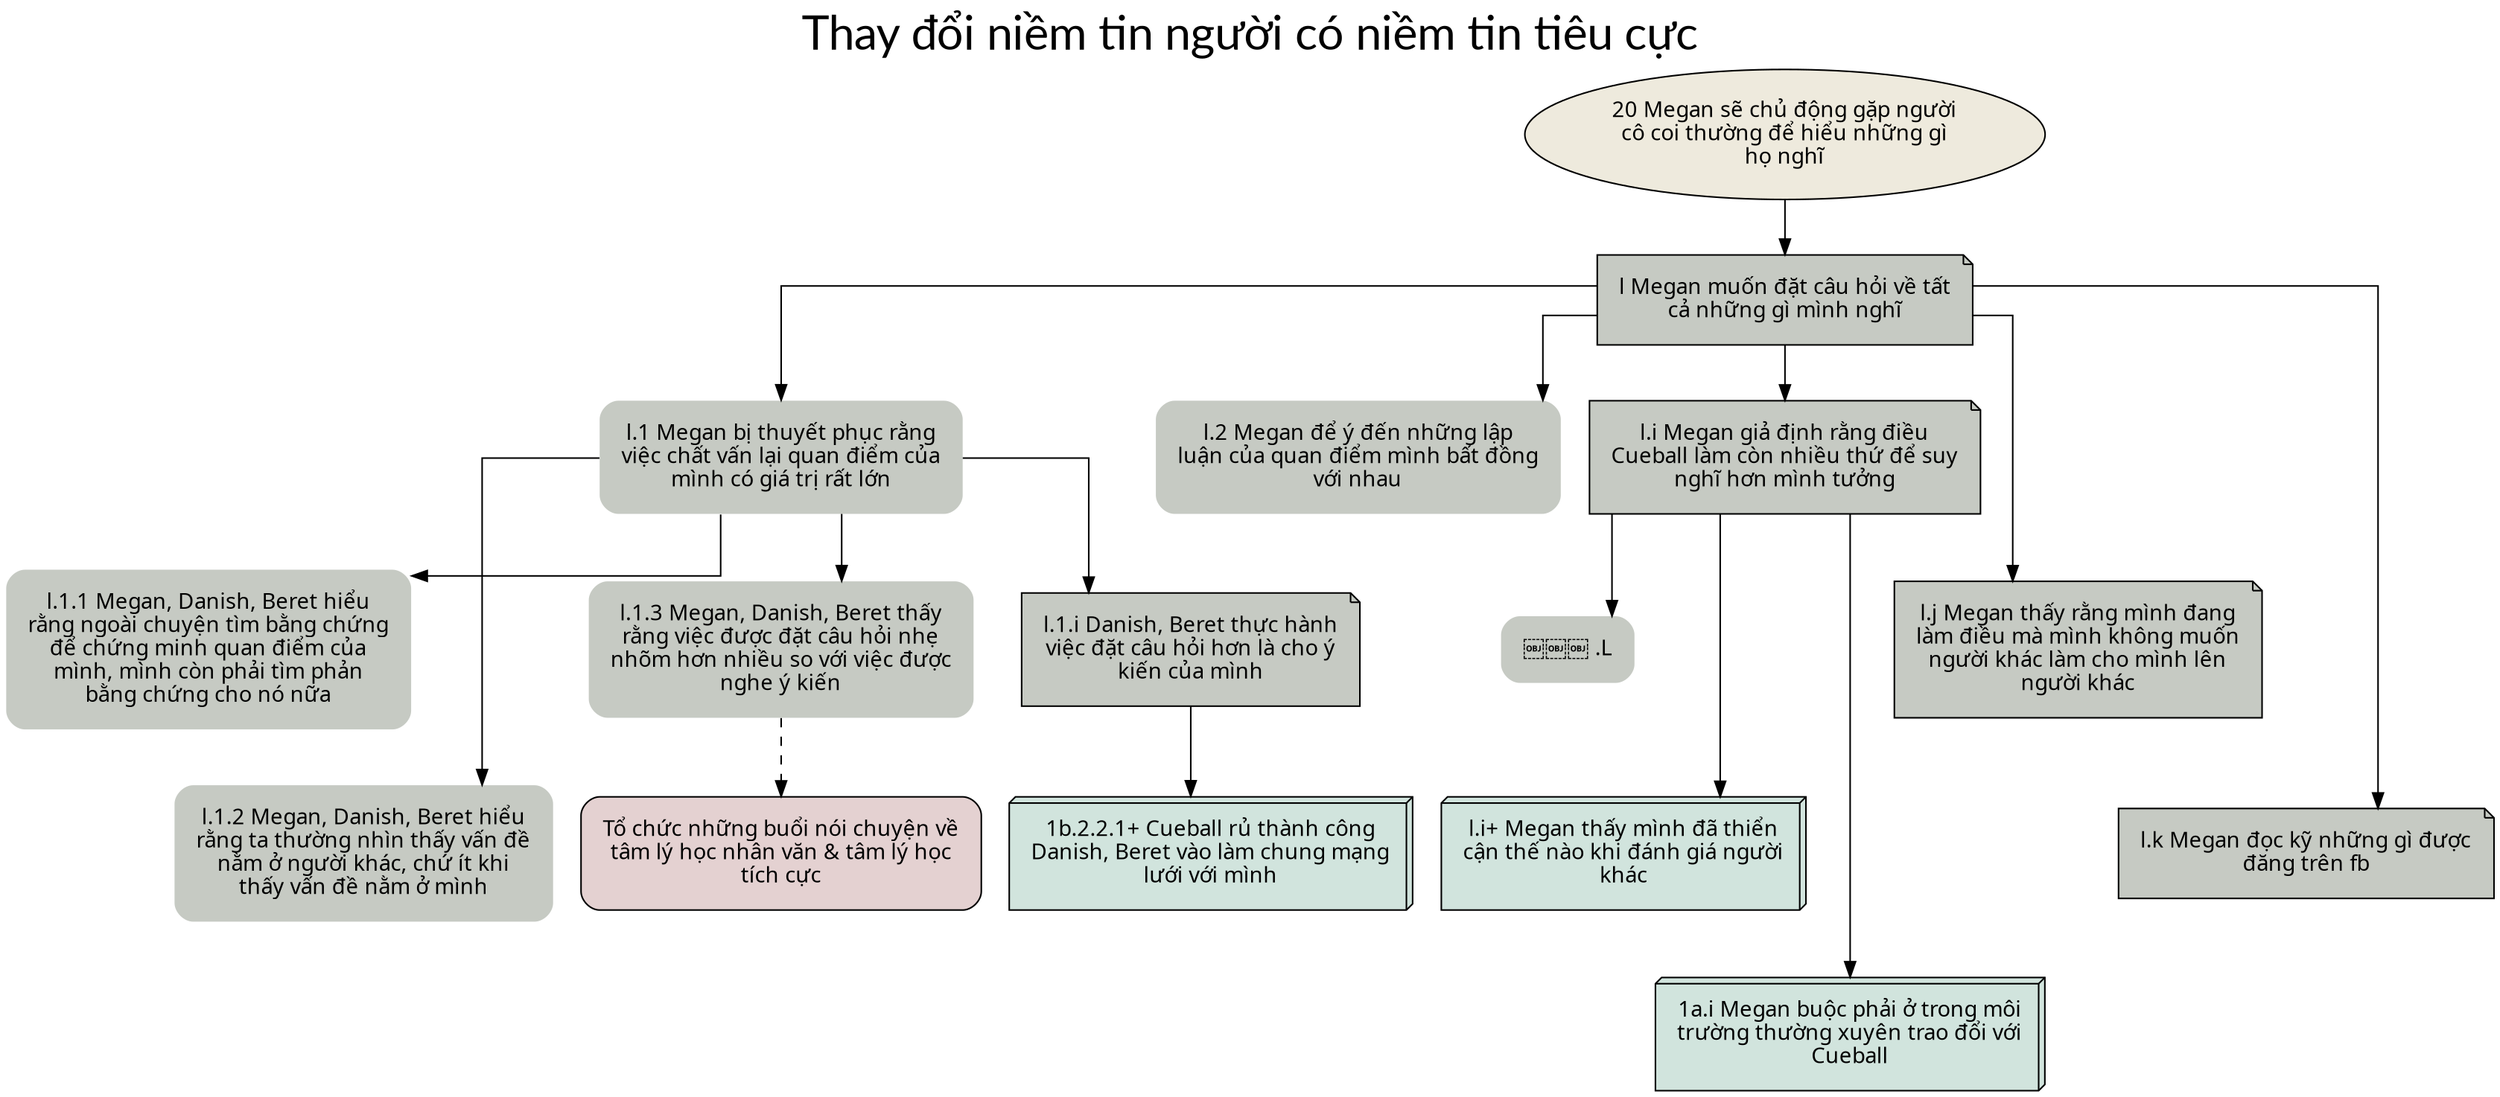 digraph branch_l {
	graph [fontname=Lato,
		fontsize=30,
		label="Thay đổi niềm tin người có niềm tin tiêu cực",
		labelloc=t,
		overlap=false,
		sep=10,
		splines=ortho,
		style=rounded
	];
	node [fillcolor="#c6cac3",
		fontname="SVN-Avo",
		margin=0.2,
		shape=plaintext,
		style="filled, rounded"
	];
	edge [penwidth=1,
		style=""
	];
	"20 Megan sẽ chủ động gặp người cô coi thường để hiểu những gì họ nghĩ"	[fillcolor="#EEEADD",
		label="20 Megan sẽ chủ động gặp người\ncô coi thường để hiểu những gì\nhọ nghĩ",
		margin=0.1,
		shape=oval];
	"l Megan muốn đặt câu hỏi về tất cả những gì mình nghĩ"	[label="l Megan muốn đặt câu hỏi về tất\ncả những gì mình nghĩ",
		shape=note,
		style=filled];
	"20 Megan sẽ chủ động gặp người cô coi thường để hiểu những gì họ nghĩ" -> "l Megan muốn đặt câu hỏi về tất cả những gì mình nghĩ"	[minlen=1];
	"￼￼￼ .L"	[label="￼￼￼ .L"];
	"l.1.1 Megan, Danish, Beret hiểu rằng ngoài chuyện tìm bằng chứng để chứng minh quan điểm của mình, mình \
còn phải tìm phản bằng chứng cho nó nữa"	[label="l.1.1 Megan, Danish, Beret hiểu\nrằng ngoài chuyện tìm bằng chứng\nđể chứng minh quan điểm của\nmình, mình \
còn phải tìm phản\nbằng chứng cho nó nữa"];
	"l.1.2 Megan, Danish, Beret hiểu rằng ta thường nhìn thấy vấn đề nằm ở người khác, chứ ít khi thấy vấn \
đề nằm ở mình"	[label="l.1.2 Megan, Danish, Beret hiểu\nrằng ta thường nhìn thấy vấn đề\nnằm ở người khác, chứ ít khi\nthấy \
vấn đề nằm ở mình"];
	"l.1.3 Megan, Danish, Beret thấy rằng việc được đặt câu hỏi nhẹ nhõm hơn nhiều so với việc được nghe \
ý kiến"	[label="l.1.3 Megan, Danish, Beret thấy\nrằng việc được đặt câu hỏi nhẹ\nnhõm hơn nhiều so với việc được\nnghe \
ý kiến"];
	"Tổ chức những buổi nói chuyện về tâm lý học nhân văn & tâm lý học tích cực"	[fillcolor="#E4D1D1",
		label="Tổ chức những buổi nói chuyện về\ntâm lý học nhân văn & tâm lý học\ntích cực",
		shape=polygon];
	"l.1.3 Megan, Danish, Beret thấy rằng việc được đặt câu hỏi nhẹ nhõm hơn nhiều so với việc được nghe \
ý kiến" -> "Tổ chức những buổi nói chuyện về tâm lý học nhân văn & tâm lý học tích cực"	[minlen=1,
		style=dashed];
	"l.1 Megan bị thuyết phục rằng việc chất vấn lại quan điểm của mình có giá trị rất lớn"	[label="l.1 Megan bị thuyết phục rằng\nviệc chất vấn lại quan điểm của\nmình có giá trị rất lớn"];
	"l.1 Megan bị thuyết phục rằng việc chất vấn lại quan điểm của mình có giá trị rất lớn" -> "l.1.1 Megan, Danish, Beret hiểu rằng ngoài chuyện tìm bằng chứng để chứng minh quan điểm của mình, mình \
còn phải tìm phản bằng chứng cho nó nữa"	[minlen=1];
	"l.1 Megan bị thuyết phục rằng việc chất vấn lại quan điểm của mình có giá trị rất lớn" -> "l.1.2 Megan, Danish, Beret hiểu rằng ta thường nhìn thấy vấn đề nằm ở người khác, chứ ít khi thấy vấn \
đề nằm ở mình"	[minlen=2];
	"l.1 Megan bị thuyết phục rằng việc chất vấn lại quan điểm của mình có giá trị rất lớn" -> "l.1.3 Megan, Danish, Beret thấy rằng việc được đặt câu hỏi nhẹ nhõm hơn nhiều so với việc được nghe \
ý kiến";
	"l.1.i Danish, Beret thực hành việc đặt câu hỏi hơn là cho ý kiến của mình"	[label="l.1.i Danish, Beret thực hành\nviệc đặt câu hỏi hơn là cho ý\nkiến của mình",
		shape=note,
		style=filled];
	"l.1 Megan bị thuyết phục rằng việc chất vấn lại quan điểm của mình có giá trị rất lớn" -> "l.1.i Danish, Beret thực hành việc đặt câu hỏi hơn là cho ý kiến của mình";
	"l.2 Megan để ý đến những lập luận của quan điểm mình bất đồng với nhau"	[label="l.2 Megan để ý đến những lập\nluận của quan điểm mình bất đồng\nvới nhau"];
	"l.i+ Megan thấy mình đã thiển cận thế nào khi đánh giá người khác"	[fillcolor="#D1E4DD",
		label="l.i+ Megan thấy mình đã thiển\ncận thế nào khi đánh giá người\nkhác",
		shape=box3d];
	"1a.i Megan buộc phải ở trong môi trường thường xuyên trao đổi với Cueball"	[fillcolor="#D1E4DD",
		label="1a.i Megan buộc phải ở trong môi\ntrường thường xuyên trao đổi với\nCueball",
		shape=box3d];
	"1b.2.2.1+ Cueball rủ thành công Danish, Beret vào làm chung mạng lưới với mình"	[fillcolor="#D1E4DD",
		label="1b.2.2.1+ Cueball rủ thành công\nDanish, Beret vào làm chung mạng\nlưới với mình",
		shape=box3d];
	"l.1.i Danish, Beret thực hành việc đặt câu hỏi hơn là cho ý kiến của mình" -> "1b.2.2.1+ Cueball rủ thành công Danish, Beret vào làm chung mạng lưới với mình"	[minlen=1];
	"l.i Megan giả định rằng điều Cueball làm còn nhiều thứ để suy nghĩ hơn mình tưởng"	[label="l.i Megan giả định rằng điều\nCueball làm còn nhiều thứ để suy\nnghĩ hơn mình tưởng",
		shape=note,
		style=filled];
	"l.i Megan giả định rằng điều Cueball làm còn nhiều thứ để suy nghĩ hơn mình tưởng" -> "￼￼￼ .L"	[minlen=1];
	"l.i Megan giả định rằng điều Cueball làm còn nhiều thứ để suy nghĩ hơn mình tưởng" -> "l.i+ Megan thấy mình đã thiển cận thế nào khi đánh giá người khác"	[minlen=2];
	"l.i Megan giả định rằng điều Cueball làm còn nhiều thứ để suy nghĩ hơn mình tưởng" -> "1a.i Megan buộc phải ở trong môi trường thường xuyên trao đổi với Cueball"	[minlen=3];
	"l.j Megan thấy rằng mình đang làm điều mà mình không muốn người khác làm cho mình lên người khác"	[label="l.j Megan thấy rằng mình đang\nlàm điều mà mình không muốn\nngười khác làm cho mình lên\nngười khác",
		shape=note,
		style=filled];
	"l.k Megan đọc kỹ những gì được đăng trên fb"	[label="l.k Megan đọc kỹ những gì được\nđăng trên fb",
		shape=note,
		style=filled];
	"l Megan muốn đặt câu hỏi về tất cả những gì mình nghĩ" -> "l.1 Megan bị thuyết phục rằng việc chất vấn lại quan điểm của mình có giá trị rất lớn";
	"l Megan muốn đặt câu hỏi về tất cả những gì mình nghĩ" -> "l.2 Megan để ý đến những lập luận của quan điểm mình bất đồng với nhau"	[minlen=1];
	"l Megan muốn đặt câu hỏi về tất cả những gì mình nghĩ" -> "l.i Megan giả định rằng điều Cueball làm còn nhiều thứ để suy nghĩ hơn mình tưởng";
	"l Megan muốn đặt câu hỏi về tất cả những gì mình nghĩ" -> "l.j Megan thấy rằng mình đang làm điều mà mình không muốn người khác làm cho mình lên người khác"	[minlen=2];
	"l Megan muốn đặt câu hỏi về tất cả những gì mình nghĩ" -> "l.k Megan đọc kỹ những gì được đăng trên fb"	[minlen=3];
}
